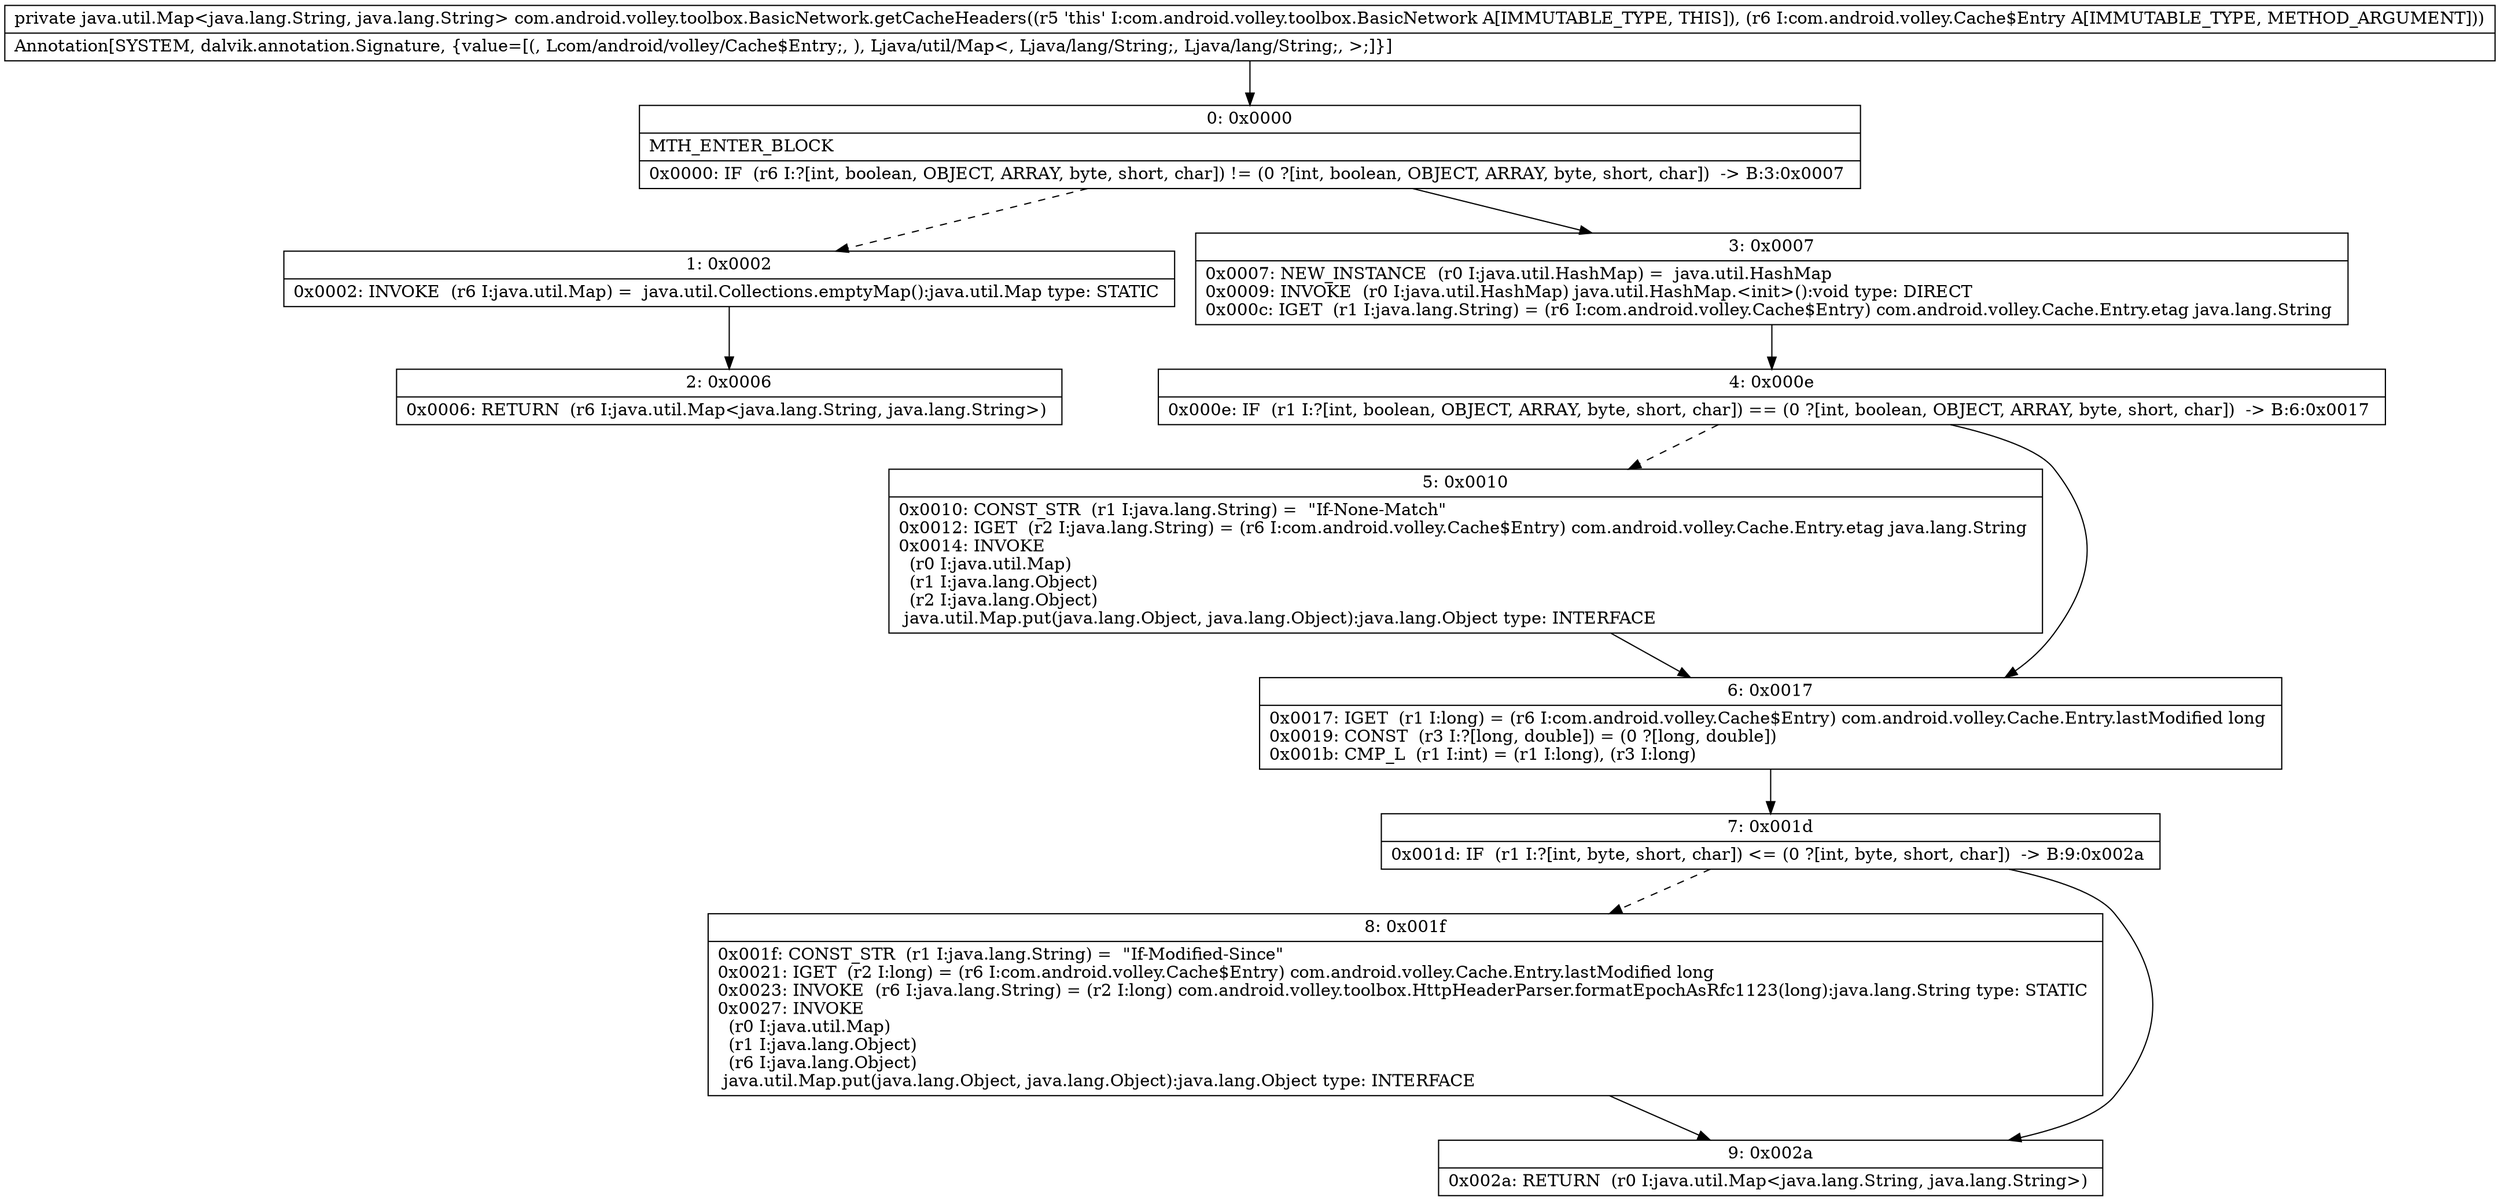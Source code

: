 digraph "CFG forcom.android.volley.toolbox.BasicNetwork.getCacheHeaders(Lcom\/android\/volley\/Cache$Entry;)Ljava\/util\/Map;" {
Node_0 [shape=record,label="{0\:\ 0x0000|MTH_ENTER_BLOCK\l|0x0000: IF  (r6 I:?[int, boolean, OBJECT, ARRAY, byte, short, char]) != (0 ?[int, boolean, OBJECT, ARRAY, byte, short, char])  \-\> B:3:0x0007 \l}"];
Node_1 [shape=record,label="{1\:\ 0x0002|0x0002: INVOKE  (r6 I:java.util.Map) =  java.util.Collections.emptyMap():java.util.Map type: STATIC \l}"];
Node_2 [shape=record,label="{2\:\ 0x0006|0x0006: RETURN  (r6 I:java.util.Map\<java.lang.String, java.lang.String\>) \l}"];
Node_3 [shape=record,label="{3\:\ 0x0007|0x0007: NEW_INSTANCE  (r0 I:java.util.HashMap) =  java.util.HashMap \l0x0009: INVOKE  (r0 I:java.util.HashMap) java.util.HashMap.\<init\>():void type: DIRECT \l0x000c: IGET  (r1 I:java.lang.String) = (r6 I:com.android.volley.Cache$Entry) com.android.volley.Cache.Entry.etag java.lang.String \l}"];
Node_4 [shape=record,label="{4\:\ 0x000e|0x000e: IF  (r1 I:?[int, boolean, OBJECT, ARRAY, byte, short, char]) == (0 ?[int, boolean, OBJECT, ARRAY, byte, short, char])  \-\> B:6:0x0017 \l}"];
Node_5 [shape=record,label="{5\:\ 0x0010|0x0010: CONST_STR  (r1 I:java.lang.String) =  \"If\-None\-Match\" \l0x0012: IGET  (r2 I:java.lang.String) = (r6 I:com.android.volley.Cache$Entry) com.android.volley.Cache.Entry.etag java.lang.String \l0x0014: INVOKE  \l  (r0 I:java.util.Map)\l  (r1 I:java.lang.Object)\l  (r2 I:java.lang.Object)\l java.util.Map.put(java.lang.Object, java.lang.Object):java.lang.Object type: INTERFACE \l}"];
Node_6 [shape=record,label="{6\:\ 0x0017|0x0017: IGET  (r1 I:long) = (r6 I:com.android.volley.Cache$Entry) com.android.volley.Cache.Entry.lastModified long \l0x0019: CONST  (r3 I:?[long, double]) = (0 ?[long, double]) \l0x001b: CMP_L  (r1 I:int) = (r1 I:long), (r3 I:long) \l}"];
Node_7 [shape=record,label="{7\:\ 0x001d|0x001d: IF  (r1 I:?[int, byte, short, char]) \<= (0 ?[int, byte, short, char])  \-\> B:9:0x002a \l}"];
Node_8 [shape=record,label="{8\:\ 0x001f|0x001f: CONST_STR  (r1 I:java.lang.String) =  \"If\-Modified\-Since\" \l0x0021: IGET  (r2 I:long) = (r6 I:com.android.volley.Cache$Entry) com.android.volley.Cache.Entry.lastModified long \l0x0023: INVOKE  (r6 I:java.lang.String) = (r2 I:long) com.android.volley.toolbox.HttpHeaderParser.formatEpochAsRfc1123(long):java.lang.String type: STATIC \l0x0027: INVOKE  \l  (r0 I:java.util.Map)\l  (r1 I:java.lang.Object)\l  (r6 I:java.lang.Object)\l java.util.Map.put(java.lang.Object, java.lang.Object):java.lang.Object type: INTERFACE \l}"];
Node_9 [shape=record,label="{9\:\ 0x002a|0x002a: RETURN  (r0 I:java.util.Map\<java.lang.String, java.lang.String\>) \l}"];
MethodNode[shape=record,label="{private java.util.Map\<java.lang.String, java.lang.String\> com.android.volley.toolbox.BasicNetwork.getCacheHeaders((r5 'this' I:com.android.volley.toolbox.BasicNetwork A[IMMUTABLE_TYPE, THIS]), (r6 I:com.android.volley.Cache$Entry A[IMMUTABLE_TYPE, METHOD_ARGUMENT]))  | Annotation[SYSTEM, dalvik.annotation.Signature, \{value=[(, Lcom\/android\/volley\/Cache$Entry;, ), Ljava\/util\/Map\<, Ljava\/lang\/String;, Ljava\/lang\/String;, \>;]\}]\l}"];
MethodNode -> Node_0;
Node_0 -> Node_1[style=dashed];
Node_0 -> Node_3;
Node_1 -> Node_2;
Node_3 -> Node_4;
Node_4 -> Node_5[style=dashed];
Node_4 -> Node_6;
Node_5 -> Node_6;
Node_6 -> Node_7;
Node_7 -> Node_8[style=dashed];
Node_7 -> Node_9;
Node_8 -> Node_9;
}

